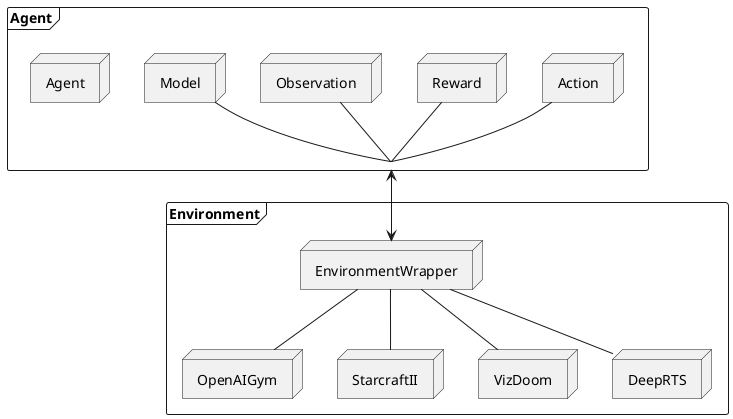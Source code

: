 @startuml
' Allow elements from other diagrams to be mixed here.
' In this case I mix "frame" from class diagram and "node" from deployment diagram.
allow_mixing

' Agent part.
frame Agent {
	node Agent
	node Observation
	node Reward
	node Model
	node Action
}

' Environment Part
frame Environment {
	node EnvironmentWrapper
	node OpenAIGym
    node StarcraftII
    node VizDoom
    node DeepRTS
}

' Connections between nodes
Agent -up- Model
Agent -up- Observation
Agent -up- Reward
Agent -up- Action
Agent <-down-> EnvironmentWrapper
EnvironmentWrapper -down- OpenAIGym 
EnvironmentWrapper -down- StarcraftII 
EnvironmentWrapper -down- VizDoom 
EnvironmentWrapper -down- DeepRTS 

@enduml
